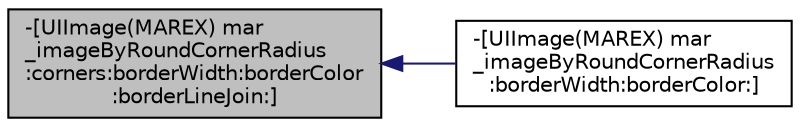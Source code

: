 digraph "-[UIImage(MAREX) mar_imageByRoundCornerRadius:corners:borderWidth:borderColor:borderLineJoin:]"
{
  edge [fontname="Helvetica",fontsize="10",labelfontname="Helvetica",labelfontsize="10"];
  node [fontname="Helvetica",fontsize="10",shape=record];
  rankdir="LR";
  Node97 [label="-[UIImage(MAREX) mar\l_imageByRoundCornerRadius\l:corners:borderWidth:borderColor\l:borderLineJoin:]",height=0.2,width=0.4,color="black", fillcolor="grey75", style="filled", fontcolor="black"];
  Node97 -> Node98 [dir="back",color="midnightblue",fontsize="10",style="solid",fontname="Helvetica"];
  Node98 [label="-[UIImage(MAREX) mar\l_imageByRoundCornerRadius\l:borderWidth:borderColor:]",height=0.2,width=0.4,color="black", fillcolor="white", style="filled",URL="$category_u_i_image_07_m_a_r_e_x_08.html#aa4a0ad3a1b7d3e8a680be3b183e77ea4"];
}
